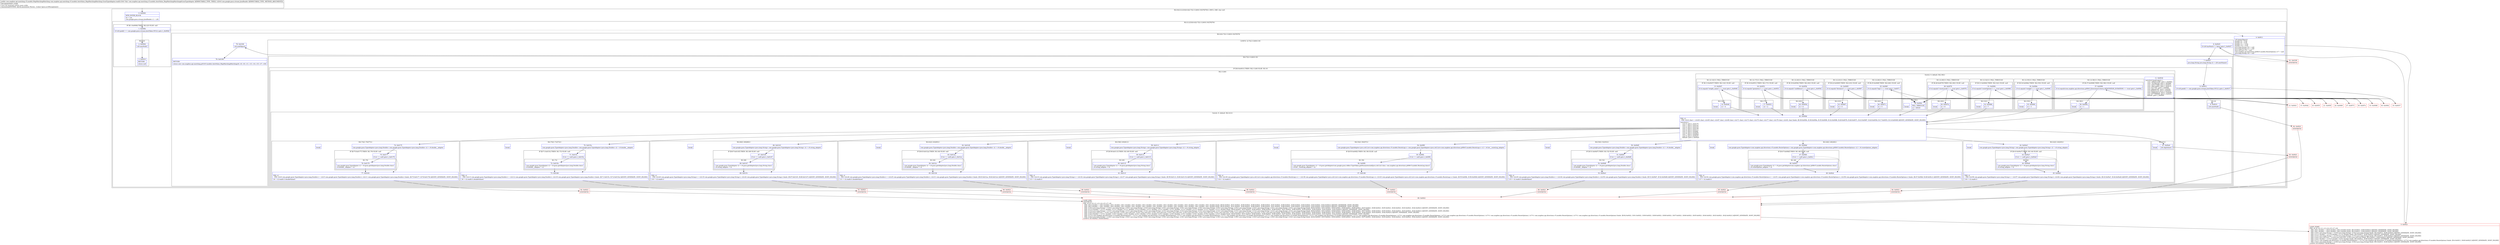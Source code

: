 digraph "CFG forcom.mapbox.api.matching.v5.models.AutoValue_MapMatchingMatching.GsonTypeAdapter.read(Lcom\/google\/gson\/stream\/JsonReader;)Lcom\/mapbox\/api\/matching\/v5\/models\/MapMatchingMatching;" {
subgraph cluster_Region_1514430627 {
label = "R(2:0|(2:(2:2|3)|(4:4|(2:7|(2:11|40)(1:9))|78|79))) | DECL_VAR: char null\l";
node [shape=record,color=blue];
Node_0 [shape=record,label="{0\:\ 0x0000|MTH_ENTER_BLOCK\l|r0 = r19\lcom.google.gson.stream.JsonReader r1 = r20\l}"];
subgraph cluster_Region_661971415 {
label = "R(2:(2:2|3)|(4:4|(2:7|(2:11|40)(1:9))|78|79))";
node [shape=record,color=blue];
subgraph cluster_IfRegion_292406157 {
label = "IF [B:1:0x000b] THEN: R(2:2|3) ELSE: null";
node [shape=record,color=blue];
Node_1 [shape=record,label="{1\:\ 0x000b|if (r20.peek() == com.google.gson.stream.JsonToken.NULL) goto L_0x000d\l}"];
subgraph cluster_Region_2043973525 {
label = "R(2:2|3)";
node [shape=record,color=blue];
Node_2 [shape=record,label="{2\:\ 0x000d|r20.nextNull()\l}"];
Node_3 [shape=record,label="{3\:\ 0x0010|RETURN\l|return null\l}"];
}
}
subgraph cluster_Region_1746982781 {
label = "R(4:4|(2:7|(2:11|40)(1:9))|78|79)";
node [shape=record,color=blue];
Node_4 [shape=record,label="{4\:\ 0x0011|r20.beginObject()\ldouble r6 = 0.0d\ldouble r8 = 0.0d\ldouble r11 = 0.0d\ldouble r15 = 0.0d\ljava.lang.String r10 = null\ljava.lang.String r13 = null\ljava.util.List r14 = null\lcom.mapbox.api.directions.p008v5.models.RouteOptions r17 = null\ljava.lang.String r18 = null\l}"];
subgraph cluster_LoopRegion_699843834 {
label = "LOOP:0: (2:7|(2:11|40)(1:9))";
node [shape=record,color=blue];
Node_6 [shape=record,label="{6\:\ 0x0025|if (r20.hasNext() != false) goto L_0x0027\l}"];
subgraph cluster_Region_923516687 {
label = "R(2:7|(2:11|40)(1:9))";
node [shape=record,color=blue];
Node_7 [shape=record,label="{7\:\ 0x0027|java.lang.String java.lang.String r2 = r20.nextName()\l}"];
subgraph cluster_IfRegion_692908610 {
label = "IF [B:8:0x0031] THEN: R(2:11|40) ELSE: R(1:9)";
node [shape=record,color=blue];
Node_8 [shape=record,label="{8\:\ 0x0031|if (r20.peek() != com.google.gson.stream.JsonToken.NULL) goto L_0x0037\l}"];
subgraph cluster_Region_1455566157 {
label = "R(2:11|40)";
node [shape=record,color=blue];
subgraph cluster_SwitchRegion_1707619639 {
label = "Switch: 9, default: R(2:39|1)";
node [shape=record,color=blue];
Node_11 [shape=record,label="{11\:\ 0x003d|switch(r2.hashCode()) \{\l    case \-1992012396: goto L_0x0092;\l    case \-791592328: goto L_0x0088;\l    case \-445777899: goto L_0x007e;\l    case \-264720852: goto L_0x0073;\l    case 3317797: goto L_0x0069;\l    case 288459765: goto L_0x005f;\l    case 829251210: goto L_0x0055;\l    case 1846020210: goto L_0x004b;\l    case 2077998066: goto L_0x0041;\l    default: goto L_0x0040;\l\}\l}"];
subgraph cluster_Region_188200999 {
label = "R(1:(2:38|1)) | FALL_THROUGH\l";
node [shape=record,color=blue];
subgraph cluster_IfRegion_1188188726 {
label = "IF [B:37:0x0098] THEN: R(2:38|1) ELSE: null";
node [shape=record,color=blue];
Node_37 [shape=record,label="{37\:\ 0x0098|if (r2.equals(com.mapbox.api.directions.p008v5.DirectionsCriteria.ANNOTATION_DURATION) == true) goto L_0x009a\l}"];
subgraph cluster_Region_1089706462 {
label = "R(2:38|1)";
node [shape=record,color=blue];
Node_38 [shape=record,label="{38\:\ 0x009a|r2 = 1\l}"];
Node_InsnContainer_347679919 [shape=record,label="{|break\l}"];
}
}
}
subgraph cluster_Region_1512637080 {
label = "R(1:(2:35|1)) | FALL_THROUGH\l";
node [shape=record,color=blue];
subgraph cluster_IfRegion_682094254 {
label = "IF [B:34:0x008e] THEN: R(2:35|1) ELSE: null";
node [shape=record,color=blue];
Node_34 [shape=record,label="{34\:\ 0x008e|if (r2.equals(\"weight\") == true) goto L_0x0090\l}"];
subgraph cluster_Region_1874358722 {
label = "R(2:35|1)";
node [shape=record,color=blue];
Node_35 [shape=record,label="{35\:\ 0x0090|r2 = 3\l}"];
Node_InsnContainer_491189461 [shape=record,label="{|break\l}"];
}
}
}
subgraph cluster_Region_730235354 {
label = "R(1:(2:32|1)) | FALL_THROUGH\l";
node [shape=record,color=blue];
subgraph cluster_IfRegion_1111416690 {
label = "IF [B:31:0x0084] THEN: R(2:32|1) ELSE: null";
node [shape=record,color=blue];
Node_31 [shape=record,label="{31\:\ 0x0084|if (r2.equals(\"routeOptions\") == true) goto L_0x0086\l}"];
subgraph cluster_Region_1703372534 {
label = "R(2:32|1)";
node [shape=record,color=blue];
Node_32 [shape=record,label="{32\:\ 0x0086|r2 = 7\l}"];
Node_InsnContainer_1980173393 [shape=record,label="{|break\l}"];
}
}
}
subgraph cluster_Region_1688796619 {
label = "R(1:(2:29|1)) | FALL_THROUGH\l";
node [shape=record,color=blue];
subgraph cluster_IfRegion_1727740815 {
label = "IF [B:28:0x0079] THEN: R(2:29|1) ELSE: null";
node [shape=record,color=blue];
Node_28 [shape=record,label="{28\:\ 0x0079|if (r2.equals(\"voiceLocale\") == true) goto L_0x007b\l}"];
subgraph cluster_Region_779586324 {
label = "R(2:29|1)";
node [shape=record,color=blue];
Node_29 [shape=record,label="{29\:\ 0x007b|r2 = 8\l}"];
Node_InsnContainer_1315069399 [shape=record,label="{|break\l}"];
}
}
}
subgraph cluster_Region_1375051152 {
label = "R(1:(2:26|1)) | FALL_THROUGH\l";
node [shape=record,color=blue];
subgraph cluster_IfRegion_854361732 {
label = "IF [B:25:0x006f] THEN: R(2:26|1) ELSE: null";
node [shape=record,color=blue];
Node_25 [shape=record,label="{25\:\ 0x006f|if (r2.equals(\"legs\") == true) goto L_0x0071\l}"];
subgraph cluster_Region_1914100333 {
label = "R(2:26|1)";
node [shape=record,color=blue];
Node_26 [shape=record,label="{26\:\ 0x0071|r2 = 5\l}"];
Node_InsnContainer_534668923 [shape=record,label="{|break\l}"];
}
}
}
subgraph cluster_Region_1010538222 {
label = "R(1:(2:23|1)) | FALL_THROUGH\l";
node [shape=record,color=blue];
subgraph cluster_IfRegion_623500521 {
label = "IF [B:22:0x0065] THEN: R(2:23|1) ELSE: null";
node [shape=record,color=blue];
Node_22 [shape=record,label="{22\:\ 0x0065|if (r2.equals(\"distance\") == true) goto L_0x0067\l}"];
subgraph cluster_Region_1577878412 {
label = "R(2:23|1)";
node [shape=record,color=blue];
Node_23 [shape=record,label="{23\:\ 0x0067|r2 = 0\l}"];
Node_InsnContainer_1617688667 [shape=record,label="{|break\l}"];
}
}
}
subgraph cluster_Region_487579867 {
label = "R(1:(2:20|1)) | FALL_THROUGH\l";
node [shape=record,color=blue];
subgraph cluster_IfRegion_290996849 {
label = "IF [B:19:0x005b] THEN: R(2:20|1) ELSE: null";
node [shape=record,color=blue];
Node_19 [shape=record,label="{19\:\ 0x005b|if (r2.equals(\"confidence\") == true) goto L_0x005d\l}"];
subgraph cluster_Region_14872173 {
label = "R(2:20|1)";
node [shape=record,color=blue];
Node_20 [shape=record,label="{20\:\ 0x005d|r2 = 6\l}"];
Node_InsnContainer_1905172671 [shape=record,label="{|break\l}"];
}
}
}
subgraph cluster_Region_300078214 {
label = "R(1:(2:17|1)) | FALL_THROUGH\l";
node [shape=record,color=blue];
subgraph cluster_IfRegion_775955606 {
label = "IF [B:16:0x0051] THEN: R(2:17|1) ELSE: null";
node [shape=record,color=blue];
Node_16 [shape=record,label="{16\:\ 0x0051|if (r2.equals(\"geometry\") == true) goto L_0x0053\l}"];
subgraph cluster_Region_308275790 {
label = "R(2:17|1)";
node [shape=record,color=blue];
Node_17 [shape=record,label="{17\:\ 0x0053|r2 = 2\l}"];
Node_InsnContainer_787767233 [shape=record,label="{|break\l}"];
}
}
}
subgraph cluster_Region_1277131772 {
label = "R(1:(2:14|1)) | FALL_THROUGH\l";
node [shape=record,color=blue];
subgraph cluster_IfRegion_2018402172 {
label = "IF [B:13:0x0047] THEN: R(2:14|1) ELSE: null";
node [shape=record,color=blue];
Node_13 [shape=record,label="{13\:\ 0x0047|if (r2.equals(\"weight_name\") == true) goto L_0x0049\l}"];
subgraph cluster_Region_1449037786 {
label = "R(2:14|1)";
node [shape=record,color=blue];
Node_14 [shape=record,label="{14\:\ 0x0049|r2 = 4\l}"];
Node_InsnContainer_1209049496 [shape=record,label="{|break\l}"];
}
}
}
subgraph cluster_Region_325786120 {
label = "R(2:39|1)";
node [shape=record,color=blue];
Node_39 [shape=record,label="{39\:\ 0x009c|FALL_THROUGH\l|r2 = 65535\l}"];
Node_InsnContainer_1330715384 [shape=record,label="{|break\l}"];
}
}
subgraph cluster_SwitchRegion_1129799300 {
label = "Switch: 9, default: R(2:41|1)";
node [shape=record,color=blue];
Node_40 [shape=record,label="{40\:\ 0x009d|PHI: r2 \l  PHI: (r2v4 char) = (r2v63 char), (r2v65 char), (r2v67 char), (r2v69 char), (r2v71 char), (r2v73 char), (r2v75 char), (r2v77 char), (r2v79 char), (r2v81 char) binds: [B:39:0x009c, B:38:0x009a, B:35:0x0090, B:32:0x0086, B:29:0x007b, B:26:0x0071, B:23:0x0067, B:20:0x005d, B:17:0x0053, B:14:0x0049] A[DONT_GENERATE, DONT_INLINE]\l|switch(r2) \{\l    case 0: goto L_0x0175;\l    case 1: goto L_0x015a;\l    case 2: goto L_0x0143;\l    case 3: goto L_0x0128;\l    case 4: goto L_0x0111;\l    case 5: goto L_0x00f0;\l    case 6: goto L_0x00d5;\l    case 7: goto L_0x00bd;\l    case 8: goto L_0x00a5;\l    default: goto L_0x00a0;\l\}\l}"];
subgraph cluster_Region_87832002 {
label = "R(4:74|(1:76)|77|1)";
node [shape=record,color=blue];
Node_74 [shape=record,label="{74\:\ 0x0175|com.google.gson.TypeAdapter\<java.lang.Double\> com.google.gson.TypeAdapter\<java.lang.Double\> r2 = r0.double__adapter\l}"];
subgraph cluster_IfRegion_2079484955 {
label = "IF [B:75:0x0177] THEN: R(1:76) ELSE: null";
node [shape=record,color=blue];
Node_75 [shape=record,label="{75\:\ 0x0177|if (r2 == null) goto L_0x0179\l}"];
subgraph cluster_Region_1819571838 {
label = "R(1:76)";
node [shape=record,color=blue];
Node_76 [shape=record,label="{76\:\ 0x0179|com.google.gson.TypeAdapter r2 = r0.gson.getAdapter(java.lang.Double.class)\lr0.double__adapter = r2\l}"];
}
}
Node_77 [shape=record,label="{77\:\ 0x0183|PHI: r2 \l  PHI: (r2v6 com.google.gson.TypeAdapter\<java.lang.Double\>) = (r2v5 com.google.gson.TypeAdapter\<java.lang.Double\>), (r2v11 com.google.gson.TypeAdapter\<java.lang.Double\>) binds: [B:75:0x0177, B:76:0x0179] A[DONT_GENERATE, DONT_INLINE]\l|r6 = r2.read(r1).doubleValue()\l}"];
Node_InsnContainer_1948261769 [shape=record,label="{|break\l}"];
}
subgraph cluster_Region_1317146981 {
label = "R(4:70|(1:72)|73|1)";
node [shape=record,color=blue];
Node_70 [shape=record,label="{70\:\ 0x015a|com.google.gson.TypeAdapter\<java.lang.Double\> com.google.gson.TypeAdapter\<java.lang.Double\> r2 = r0.double__adapter\l}"];
subgraph cluster_IfRegion_873499110 {
label = "IF [B:71:0x015c] THEN: R(1:72) ELSE: null";
node [shape=record,color=blue];
Node_71 [shape=record,label="{71\:\ 0x015c|if (r2 == null) goto L_0x015e\l}"];
subgraph cluster_Region_378729649 {
label = "R(1:72)";
node [shape=record,color=blue];
Node_72 [shape=record,label="{72\:\ 0x015e|com.google.gson.TypeAdapter r2 = r0.gson.getAdapter(java.lang.Double.class)\lr0.double__adapter = r2\l}"];
}
}
Node_73 [shape=record,label="{73\:\ 0x0168|PHI: r2 \l  PHI: (r2v13 com.google.gson.TypeAdapter\<java.lang.Double\>) = (r2v12 com.google.gson.TypeAdapter\<java.lang.Double\>), (r2v18 com.google.gson.TypeAdapter\<java.lang.Double\>) binds: [B:71:0x015c, B:72:0x015e] A[DONT_GENERATE, DONT_INLINE]\l|r8 = r2.read(r1).doubleValue()\l}"];
Node_InsnContainer_963735284 [shape=record,label="{|break\l}"];
}
subgraph cluster_Region_1960358521 {
label = "R(4:66|(1:68)|69|1)";
node [shape=record,color=blue];
Node_66 [shape=record,label="{66\:\ 0x0143|com.google.gson.TypeAdapter\<java.lang.String\> com.google.gson.TypeAdapter\<java.lang.String\> r2 = r0.string_adapter\l}"];
subgraph cluster_IfRegion_325252944 {
label = "IF [B:67:0x0145] THEN: R(1:68) ELSE: null";
node [shape=record,color=blue];
Node_67 [shape=record,label="{67\:\ 0x0145|if (r2 == null) goto L_0x0147\l}"];
subgraph cluster_Region_2065227420 {
label = "R(1:68)";
node [shape=record,color=blue];
Node_68 [shape=record,label="{68\:\ 0x0147|com.google.gson.TypeAdapter r2 = r0.gson.getAdapter(java.lang.String.class)\lr0.string_adapter = r2\l}"];
}
}
Node_69 [shape=record,label="{69\:\ 0x0151|PHI: r2 \l  PHI: (r2v20 com.google.gson.TypeAdapter\<java.lang.String\>) = (r2v19 com.google.gson.TypeAdapter\<java.lang.String\>), (r2v24 com.google.gson.TypeAdapter\<java.lang.String\>) binds: [B:67:0x0145, B:68:0x0147] A[DONT_GENERATE, DONT_INLINE]\l|r10 = r2.read(r1)\l}"];
Node_InsnContainer_2125477368 [shape=record,label="{|break\l}"];
}
subgraph cluster_Region_232817977 {
label = "R(4:62|(1:64)|65|1)";
node [shape=record,color=blue];
Node_62 [shape=record,label="{62\:\ 0x0128|com.google.gson.TypeAdapter\<java.lang.Double\> com.google.gson.TypeAdapter\<java.lang.Double\> r2 = r0.double__adapter\l}"];
subgraph cluster_IfRegion_582699764 {
label = "IF [B:63:0x012a] THEN: R(1:64) ELSE: null";
node [shape=record,color=blue];
Node_63 [shape=record,label="{63\:\ 0x012a|if (r2 == null) goto L_0x012c\l}"];
subgraph cluster_Region_315928305 {
label = "R(1:64)";
node [shape=record,color=blue];
Node_64 [shape=record,label="{64\:\ 0x012c|com.google.gson.TypeAdapter r2 = r0.gson.getAdapter(java.lang.Double.class)\lr0.double__adapter = r2\l}"];
}
}
Node_65 [shape=record,label="{65\:\ 0x0136|PHI: r2 \l  PHI: (r2v26 com.google.gson.TypeAdapter\<java.lang.Double\>) = (r2v25 com.google.gson.TypeAdapter\<java.lang.Double\>), (r2v31 com.google.gson.TypeAdapter\<java.lang.Double\>) binds: [B:63:0x012a, B:64:0x012c] A[DONT_GENERATE, DONT_INLINE]\l|r11 = r2.read(r1).doubleValue()\l}"];
Node_InsnContainer_124446676 [shape=record,label="{|break\l}"];
}
subgraph cluster_Region_1771451234 {
label = "R(4:58|(1:60)|61|1)";
node [shape=record,color=blue];
Node_58 [shape=record,label="{58\:\ 0x0111|com.google.gson.TypeAdapter\<java.lang.String\> com.google.gson.TypeAdapter\<java.lang.String\> r2 = r0.string_adapter\l}"];
subgraph cluster_IfRegion_464920795 {
label = "IF [B:59:0x0113] THEN: R(1:60) ELSE: null";
node [shape=record,color=blue];
Node_59 [shape=record,label="{59\:\ 0x0113|if (r2 == null) goto L_0x0115\l}"];
subgraph cluster_Region_535469057 {
label = "R(1:60)";
node [shape=record,color=blue];
Node_60 [shape=record,label="{60\:\ 0x0115|com.google.gson.TypeAdapter r2 = r0.gson.getAdapter(java.lang.String.class)\lr0.string_adapter = r2\l}"];
}
}
Node_61 [shape=record,label="{61\:\ 0x011f|PHI: r2 \l  PHI: (r2v33 com.google.gson.TypeAdapter\<java.lang.String\>) = (r2v32 com.google.gson.TypeAdapter\<java.lang.String\>), (r2v37 com.google.gson.TypeAdapter\<java.lang.String\>) binds: [B:59:0x0113, B:60:0x0115] A[DONT_GENERATE, DONT_INLINE]\l|r13 = r2.read(r1)\l}"];
Node_InsnContainer_1943174885 [shape=record,label="{|break\l}"];
}
subgraph cluster_Region_935403020 {
label = "R(4:54|(1:56)|57|1)";
node [shape=record,color=blue];
Node_54 [shape=record,label="{54\:\ 0x00f0|com.google.gson.TypeAdapter\<java.util.List\<com.mapbox.api.directions.v5.models.RouteLeg\>\> com.google.gson.TypeAdapter\<java.util.List\<com.mapbox.api.directions.p008v5.models.RouteLeg\>\> r2 = r0.list__routeLeg_adapter\l}"];
subgraph cluster_IfRegion_1421260272 {
label = "IF [B:55:0x00f2] THEN: R(1:56) ELSE: null";
node [shape=record,color=blue];
Node_55 [shape=record,label="{55\:\ 0x00f2|if (r2 == null) goto L_0x00f4\l}"];
subgraph cluster_Region_748856954 {
label = "R(1:56)";
node [shape=record,color=blue];
Node_56 [shape=record,label="{56\:\ 0x00f4|com.google.gson.TypeAdapter r2 = r0.gson.getAdapter(com.google.gson.reflect.TypeToken.getParameterized(java.util.List.class, com.mapbox.api.directions.p008v5.models.RouteLeg.class))\lr0.list__routeLeg_adapter = r2\l}"];
}
}
Node_57 [shape=record,label="{57\:\ 0x0108|PHI: r2 \l  PHI: (r2v39 com.google.gson.TypeAdapter\<java.util.List\<com.mapbox.api.directions.v5.models.RouteLeg\>\>) = (r2v38 com.google.gson.TypeAdapter\<java.util.List\<com.mapbox.api.directions.v5.models.RouteLeg\>\>), (r2v43 com.google.gson.TypeAdapter\<java.util.List\<com.mapbox.api.directions.v5.models.RouteLeg\>\>) binds: [B:55:0x00f2, B:56:0x00f4] A[DONT_GENERATE, DONT_INLINE]\l|r14 = r2.read(r1)\l}"];
Node_InsnContainer_1097250981 [shape=record,label="{|break\l}"];
}
subgraph cluster_Region_104544759 {
label = "R(4:50|(1:52)|53|1)";
node [shape=record,color=blue];
Node_50 [shape=record,label="{50\:\ 0x00d5|com.google.gson.TypeAdapter\<java.lang.Double\> com.google.gson.TypeAdapter\<java.lang.Double\> r2 = r0.double__adapter\l}"];
subgraph cluster_IfRegion_896367166 {
label = "IF [B:51:0x00d7] THEN: R(1:52) ELSE: null";
node [shape=record,color=blue];
Node_51 [shape=record,label="{51\:\ 0x00d7|if (r2 == null) goto L_0x00d9\l}"];
subgraph cluster_Region_527901171 {
label = "R(1:52)";
node [shape=record,color=blue];
Node_52 [shape=record,label="{52\:\ 0x00d9|com.google.gson.TypeAdapter r2 = r0.gson.getAdapter(java.lang.Double.class)\lr0.double__adapter = r2\l}"];
}
}
Node_53 [shape=record,label="{53\:\ 0x00e3|PHI: r2 \l  PHI: (r2v45 com.google.gson.TypeAdapter\<java.lang.Double\>) = (r2v44 com.google.gson.TypeAdapter\<java.lang.Double\>), (r2v50 com.google.gson.TypeAdapter\<java.lang.Double\>) binds: [B:51:0x00d7, B:52:0x00d9] A[DONT_GENERATE, DONT_INLINE]\l|r15 = r2.read(r1).doubleValue()\l}"];
Node_InsnContainer_1048988292 [shape=record,label="{|break\l}"];
}
subgraph cluster_Region_268156228 {
label = "R(4:46|(1:48)|49|1)";
node [shape=record,color=blue];
Node_46 [shape=record,label="{46\:\ 0x00bd|com.google.gson.TypeAdapter\<com.mapbox.api.directions.v5.models.RouteOptions\> com.google.gson.TypeAdapter\<com.mapbox.api.directions.p008v5.models.RouteOptions\> r2 = r0.routeOptions_adapter\l}"];
subgraph cluster_IfRegion_1841145554 {
label = "IF [B:47:0x00bf] THEN: R(1:48) ELSE: null";
node [shape=record,color=blue];
Node_47 [shape=record,label="{47\:\ 0x00bf|if (r2 == null) goto L_0x00c1\l}"];
subgraph cluster_Region_205888415 {
label = "R(1:48)";
node [shape=record,color=blue];
Node_48 [shape=record,label="{48\:\ 0x00c1|com.google.gson.TypeAdapter r2 = r0.gson.getAdapter(com.mapbox.api.directions.p008v5.models.RouteOptions.class)\lr0.routeOptions_adapter = r2\l}"];
}
}
Node_49 [shape=record,label="{49\:\ 0x00cb|PHI: r2 \l  PHI: (r2v52 com.google.gson.TypeAdapter\<com.mapbox.api.directions.v5.models.RouteOptions\>) = (r2v51 com.google.gson.TypeAdapter\<com.mapbox.api.directions.v5.models.RouteOptions\>), (r2v56 com.google.gson.TypeAdapter\<com.mapbox.api.directions.v5.models.RouteOptions\>) binds: [B:47:0x00bf, B:48:0x00c1] A[DONT_GENERATE, DONT_INLINE]\l|r17 = r2.read(r1)\l}"];
Node_InsnContainer_1854037703 [shape=record,label="{|break\l}"];
}
subgraph cluster_Region_1471058682 {
label = "R(4:42|(1:44)|45|1)";
node [shape=record,color=blue];
Node_42 [shape=record,label="{42\:\ 0x00a5|com.google.gson.TypeAdapter\<java.lang.String\> com.google.gson.TypeAdapter\<java.lang.String\> r2 = r0.string_adapter\l}"];
subgraph cluster_IfRegion_352409063 {
label = "IF [B:43:0x00a7] THEN: R(1:44) ELSE: null";
node [shape=record,color=blue];
Node_43 [shape=record,label="{43\:\ 0x00a7|if (r2 == null) goto L_0x00a9\l}"];
subgraph cluster_Region_1273195055 {
label = "R(1:44)";
node [shape=record,color=blue];
Node_44 [shape=record,label="{44\:\ 0x00a9|com.google.gson.TypeAdapter r2 = r0.gson.getAdapter(java.lang.String.class)\lr0.string_adapter = r2\l}"];
}
}
Node_45 [shape=record,label="{45\:\ 0x00b3|PHI: r2 \l  PHI: (r2v58 com.google.gson.TypeAdapter\<java.lang.String\>) = (r2v57 com.google.gson.TypeAdapter\<java.lang.String\>), (r2v62 com.google.gson.TypeAdapter\<java.lang.String\>) binds: [B:43:0x00a7, B:44:0x00a9] A[DONT_GENERATE, DONT_INLINE]\l|r18 = r2.read(r1)\l}"];
Node_InsnContainer_239542436 [shape=record,label="{|break\l}"];
}
subgraph cluster_Region_2047869529 {
label = "R(2:41|1)";
node [shape=record,color=blue];
Node_41 [shape=record,label="{41\:\ 0x00a0|r20.skipValue()\l}"];
Node_InsnContainer_1993258485 [shape=record,label="{|break\l}"];
}
}
}
subgraph cluster_Region_180791693 {
label = "R(1:9)";
node [shape=record,color=blue];
Node_9 [shape=record,label="{9\:\ 0x0033|r20.nextNull()\l}"];
}
}
}
}
Node_78 [shape=record,label="{78\:\ 0x0190|r20.endObject()\l}"];
Node_79 [shape=record,label="{79\:\ 0x0199|RETURN\l|return new com.mapbox.api.matching.p010v5.models.AutoValue_MapMatchingMatching(r6, r8, r10, r11, r13, r14, r15, r17, r18)\l}"];
}
}
}
Node_5 [shape=record,color=red,label="{5\:\ 0x0021|LOOP_START\lPHI: r6 r8 r10 r11 r13 r14 r15 r17 r18 \l  PHI: (r6v1 double) = (r6v0 double), (r6v2 double) binds: [B:4:0x0011, B:80:0x0021] A[DONT_GENERATE, DONT_INLINE]\l  PHI: (r8v1 double) = (r8v0 double), (r8v2 double) binds: [B:4:0x0011, B:80:0x0021] A[DONT_GENERATE, DONT_INLINE]\l  PHI: (r10v1 java.lang.String) = (r10v0 java.lang.String), (r10v2 java.lang.String) binds: [B:4:0x0011, B:80:0x0021] A[DONT_GENERATE, DONT_INLINE]\l  PHI: (r11v1 double) = (r11v0 double), (r11v2 double) binds: [B:4:0x0011, B:80:0x0021] A[DONT_GENERATE, DONT_INLINE]\l  PHI: (r13v1 java.lang.String) = (r13v0 java.lang.String), (r13v2 java.lang.String) binds: [B:4:0x0011, B:80:0x0021] A[DONT_GENERATE, DONT_INLINE]\l  PHI: (r14v1 java.util.List) = (r14v0 java.util.List), (r14v2 java.util.List) binds: [B:4:0x0011, B:80:0x0021] A[DONT_GENERATE, DONT_INLINE]\l  PHI: (r15v1 double) = (r15v0 double), (r15v2 double) binds: [B:4:0x0011, B:80:0x0021] A[DONT_GENERATE, DONT_INLINE]\l  PHI: (r17v1 com.mapbox.api.directions.v5.models.RouteOptions) = (r17v0 com.mapbox.api.directions.v5.models.RouteOptions), (r17v2 com.mapbox.api.directions.v5.models.RouteOptions) binds: [B:4:0x0011, B:80:0x0021] A[DONT_GENERATE, DONT_INLINE]\l  PHI: (r18v1 java.lang.String) = (r18v0 java.lang.String), (r18v2 java.lang.String) binds: [B:4:0x0011, B:80:0x0021] A[DONT_GENERATE, DONT_INLINE]\lLOOP:0: B:5:0x0021\-\>B:80:0x0021\l}"];
Node_10 [shape=record,color=red,label="{10\:\ 0x0037}"];
Node_12 [shape=record,color=red,label="{12\:\ 0x0041}"];
Node_15 [shape=record,color=red,label="{15\:\ 0x004b}"];
Node_18 [shape=record,color=red,label="{18\:\ 0x0055}"];
Node_21 [shape=record,color=red,label="{21\:\ 0x005f}"];
Node_24 [shape=record,color=red,label="{24\:\ 0x0069}"];
Node_27 [shape=record,color=red,label="{27\:\ 0x0073}"];
Node_30 [shape=record,color=red,label="{30\:\ 0x007e}"];
Node_33 [shape=record,color=red,label="{33\:\ 0x0088}"];
Node_36 [shape=record,color=red,label="{36\:\ 0x0092}"];
Node_80 [shape=record,color=red,label="{80\:\ 0x0021|LOOP_END\lSYNTHETIC\lPHI: r6 r8 r10 r11 r13 r14 r15 r17 r18 \l  PHI: (r6v2 double) = (r6v3 double), (r6v1 double), (r6v1 double), (r6v1 double), (r6v1 double), (r6v1 double), (r6v1 double), (r6v1 double), (r6v1 double), (r6v1 double), (r6v1 double) binds: [B:92:0x0021, B:91:0x0021, B:90:0x0021, B:89:0x0021, B:88:0x0021, B:87:0x0021, B:86:0x0021, B:85:0x0021, B:84:0x0021, B:83:0x0021, B:82:0x0021] A[DONT_GENERATE, DONT_INLINE]\l  PHI: (r8v2 double) = (r8v1 double), (r8v3 double), (r8v1 double), (r8v1 double), (r8v1 double), (r8v1 double), (r8v1 double), (r8v1 double), (r8v1 double), (r8v1 double), (r8v1 double) binds: [B:92:0x0021, B:91:0x0021, B:90:0x0021, B:89:0x0021, B:88:0x0021, B:87:0x0021, B:86:0x0021, B:85:0x0021, B:84:0x0021, B:83:0x0021, B:82:0x0021] A[DONT_GENERATE, DONT_INLINE]\l  PHI: (r10v2 java.lang.String) = (r10v1 java.lang.String), (r10v1 java.lang.String), (r10v3 java.lang.String), (r10v1 java.lang.String), (r10v1 java.lang.String), (r10v1 java.lang.String), (r10v1 java.lang.String), (r10v1 java.lang.String), (r10v1 java.lang.String), (r10v1 java.lang.String), (r10v1 java.lang.String) binds: [B:92:0x0021, B:91:0x0021, B:90:0x0021, B:89:0x0021, B:88:0x0021, B:87:0x0021, B:86:0x0021, B:85:0x0021, B:84:0x0021, B:83:0x0021, B:82:0x0021] A[DONT_GENERATE, DONT_INLINE]\l  PHI: (r11v2 double) = (r11v1 double), (r11v1 double), (r11v1 double), (r11v3 double), (r11v1 double), (r11v1 double), (r11v1 double), (r11v1 double), (r11v1 double), (r11v1 double), (r11v1 double) binds: [B:92:0x0021, B:91:0x0021, B:90:0x0021, B:89:0x0021, B:88:0x0021, B:87:0x0021, B:86:0x0021, B:85:0x0021, B:84:0x0021, B:83:0x0021, B:82:0x0021] A[DONT_GENERATE, DONT_INLINE]\l  PHI: (r13v2 java.lang.String) = (r13v1 java.lang.String), (r13v1 java.lang.String), (r13v1 java.lang.String), (r13v1 java.lang.String), (r13v3 java.lang.String), (r13v1 java.lang.String), (r13v1 java.lang.String), (r13v1 java.lang.String), (r13v1 java.lang.String), (r13v1 java.lang.String), (r13v1 java.lang.String) binds: [B:92:0x0021, B:91:0x0021, B:90:0x0021, B:89:0x0021, B:88:0x0021, B:87:0x0021, B:86:0x0021, B:85:0x0021, B:84:0x0021, B:83:0x0021, B:82:0x0021] A[DONT_GENERATE, DONT_INLINE]\l  PHI: (r14v2 java.util.List) = (r14v1 java.util.List), (r14v1 java.util.List), (r14v1 java.util.List), (r14v1 java.util.List), (r14v1 java.util.List), (r14v3 java.util.List), (r14v1 java.util.List), (r14v1 java.util.List), (r14v1 java.util.List), (r14v1 java.util.List), (r14v1 java.util.List) binds: [B:92:0x0021, B:91:0x0021, B:90:0x0021, B:89:0x0021, B:88:0x0021, B:87:0x0021, B:86:0x0021, B:85:0x0021, B:84:0x0021, B:83:0x0021, B:82:0x0021] A[DONT_GENERATE, DONT_INLINE]\l  PHI: (r15v2 double) = (r15v1 double), (r15v1 double), (r15v1 double), (r15v1 double), (r15v1 double), (r15v1 double), (r15v3 double), (r15v1 double), (r15v1 double), (r15v1 double), (r15v1 double) binds: [B:92:0x0021, B:91:0x0021, B:90:0x0021, B:89:0x0021, B:88:0x0021, B:87:0x0021, B:86:0x0021, B:85:0x0021, B:84:0x0021, B:83:0x0021, B:82:0x0021] A[DONT_GENERATE, DONT_INLINE]\l  PHI: (r17v2 com.mapbox.api.directions.v5.models.RouteOptions) = (r17v1 com.mapbox.api.directions.v5.models.RouteOptions), (r17v1 com.mapbox.api.directions.v5.models.RouteOptions), (r17v1 com.mapbox.api.directions.v5.models.RouteOptions), (r17v1 com.mapbox.api.directions.v5.models.RouteOptions), (r17v1 com.mapbox.api.directions.v5.models.RouteOptions), (r17v1 com.mapbox.api.directions.v5.models.RouteOptions), (r17v1 com.mapbox.api.directions.v5.models.RouteOptions), (r17v3 com.mapbox.api.directions.v5.models.RouteOptions), (r17v1 com.mapbox.api.directions.v5.models.RouteOptions), (r17v1 com.mapbox.api.directions.v5.models.RouteOptions), (r17v1 com.mapbox.api.directions.v5.models.RouteOptions) binds: [B:92:0x0021, B:91:0x0021, B:90:0x0021, B:89:0x0021, B:88:0x0021, B:87:0x0021, B:86:0x0021, B:85:0x0021, B:84:0x0021, B:83:0x0021, B:82:0x0021] A[DONT_GENERATE, DONT_INLINE]\l  PHI: (r18v2 java.lang.String) = (r18v1 java.lang.String), (r18v1 java.lang.String), (r18v1 java.lang.String), (r18v1 java.lang.String), (r18v1 java.lang.String), (r18v1 java.lang.String), (r18v1 java.lang.String), (r18v1 java.lang.String), (r18v3 java.lang.String), (r18v1 java.lang.String), (r18v1 java.lang.String) binds: [B:92:0x0021, B:91:0x0021, B:90:0x0021, B:89:0x0021, B:88:0x0021, B:87:0x0021, B:86:0x0021, B:85:0x0021, B:84:0x0021, B:83:0x0021, B:82:0x0021] A[DONT_GENERATE, DONT_INLINE]\lLOOP:0: B:5:0x0021\-\>B:80:0x0021\l}"];
Node_81 [shape=record,color=red,label="{81\:\ 0x0190|SYNTHETIC\l}"];
Node_82 [shape=record,color=red,label="{82\:\ 0x0021|SYNTHETIC\l}"];
Node_83 [shape=record,color=red,label="{83\:\ 0x0021|SYNTHETIC\l}"];
Node_84 [shape=record,color=red,label="{84\:\ 0x0021|SYNTHETIC\l}"];
Node_85 [shape=record,color=red,label="{85\:\ 0x0021|SYNTHETIC\l}"];
Node_86 [shape=record,color=red,label="{86\:\ 0x0021|SYNTHETIC\l}"];
Node_87 [shape=record,color=red,label="{87\:\ 0x0021|SYNTHETIC\l}"];
Node_88 [shape=record,color=red,label="{88\:\ 0x0021|SYNTHETIC\l}"];
Node_89 [shape=record,color=red,label="{89\:\ 0x0021|SYNTHETIC\l}"];
Node_90 [shape=record,color=red,label="{90\:\ 0x0021|SYNTHETIC\l}"];
Node_91 [shape=record,color=red,label="{91\:\ 0x0021|SYNTHETIC\l}"];
Node_92 [shape=record,color=red,label="{92\:\ 0x0021|SYNTHETIC\l}"];
MethodNode[shape=record,label="{public com.mapbox.api.matching.v5.models.MapMatchingMatching com.mapbox.api.matching.v5.models.AutoValue_MapMatchingMatching.GsonTypeAdapter.read((r19v0 'this' com.mapbox.api.matching.v5.models.AutoValue_MapMatchingMatching$GsonTypeAdapter A[IMMUTABLE_TYPE, THIS]), (r20v0 com.google.gson.stream.JsonReader A[IMMUTABLE_TYPE, METHOD_ARGUMENT]))  | INCONSISTENT_CODE\lCan't fix incorrect switch cases order\lAnnotation[SYSTEM, dalvik.annotation.Throws, \{value=[java.io.IOException]\}]\l}"];
MethodNode -> Node_0;
Node_0 -> Node_1;
Node_1 -> Node_2;
Node_1 -> Node_4[style=dashed];
Node_2 -> Node_3;
Node_4 -> Node_5;
Node_6 -> Node_7;
Node_6 -> Node_81[style=dashed];
Node_7 -> Node_8;
Node_8 -> Node_9[style=dashed];
Node_8 -> Node_10;
Node_11 -> Node_12;
Node_11 -> Node_15;
Node_11 -> Node_18;
Node_11 -> Node_21;
Node_11 -> Node_24;
Node_11 -> Node_27;
Node_11 -> Node_30;
Node_11 -> Node_33;
Node_11 -> Node_36;
Node_11 -> Node_39;
Node_37 -> Node_38;
Node_37 -> Node_39[style=dashed];
Node_38 -> Node_40;
Node_34 -> Node_35;
Node_34 -> Node_39[style=dashed];
Node_35 -> Node_40;
Node_31 -> Node_32;
Node_31 -> Node_39[style=dashed];
Node_32 -> Node_40;
Node_28 -> Node_29;
Node_28 -> Node_39[style=dashed];
Node_29 -> Node_40;
Node_25 -> Node_26;
Node_25 -> Node_39[style=dashed];
Node_26 -> Node_40;
Node_22 -> Node_23;
Node_22 -> Node_39[style=dashed];
Node_23 -> Node_40;
Node_19 -> Node_20;
Node_19 -> Node_39[style=dashed];
Node_20 -> Node_40;
Node_16 -> Node_17;
Node_16 -> Node_39[style=dashed];
Node_17 -> Node_40;
Node_13 -> Node_14;
Node_13 -> Node_39[style=dashed];
Node_14 -> Node_40;
Node_39 -> Node_40;
Node_40 -> Node_41;
Node_40 -> Node_42;
Node_40 -> Node_46;
Node_40 -> Node_50;
Node_40 -> Node_54;
Node_40 -> Node_58;
Node_40 -> Node_62;
Node_40 -> Node_66;
Node_40 -> Node_70;
Node_40 -> Node_74;
Node_74 -> Node_75;
Node_75 -> Node_76;
Node_75 -> Node_77[style=dashed];
Node_76 -> Node_77;
Node_77 -> Node_92;
Node_70 -> Node_71;
Node_71 -> Node_72;
Node_71 -> Node_73[style=dashed];
Node_72 -> Node_73;
Node_73 -> Node_91;
Node_66 -> Node_67;
Node_67 -> Node_68;
Node_67 -> Node_69[style=dashed];
Node_68 -> Node_69;
Node_69 -> Node_90;
Node_62 -> Node_63;
Node_63 -> Node_64;
Node_63 -> Node_65[style=dashed];
Node_64 -> Node_65;
Node_65 -> Node_89;
Node_58 -> Node_59;
Node_59 -> Node_60;
Node_59 -> Node_61[style=dashed];
Node_60 -> Node_61;
Node_61 -> Node_88;
Node_54 -> Node_55;
Node_55 -> Node_56;
Node_55 -> Node_57[style=dashed];
Node_56 -> Node_57;
Node_57 -> Node_87;
Node_50 -> Node_51;
Node_51 -> Node_52;
Node_51 -> Node_53[style=dashed];
Node_52 -> Node_53;
Node_53 -> Node_86;
Node_46 -> Node_47;
Node_47 -> Node_48;
Node_47 -> Node_49[style=dashed];
Node_48 -> Node_49;
Node_49 -> Node_85;
Node_42 -> Node_43;
Node_43 -> Node_44;
Node_43 -> Node_45[style=dashed];
Node_44 -> Node_45;
Node_45 -> Node_84;
Node_41 -> Node_83;
Node_9 -> Node_82;
Node_78 -> Node_79;
Node_5 -> Node_6;
Node_10 -> Node_11;
Node_12 -> Node_13;
Node_15 -> Node_16;
Node_18 -> Node_19;
Node_21 -> Node_22;
Node_24 -> Node_25;
Node_27 -> Node_28;
Node_30 -> Node_31;
Node_33 -> Node_34;
Node_36 -> Node_37;
Node_80 -> Node_5;
Node_81 -> Node_78;
Node_82 -> Node_80;
Node_83 -> Node_80;
Node_84 -> Node_80;
Node_85 -> Node_80;
Node_86 -> Node_80;
Node_87 -> Node_80;
Node_88 -> Node_80;
Node_89 -> Node_80;
Node_90 -> Node_80;
Node_91 -> Node_80;
Node_92 -> Node_80;
}


